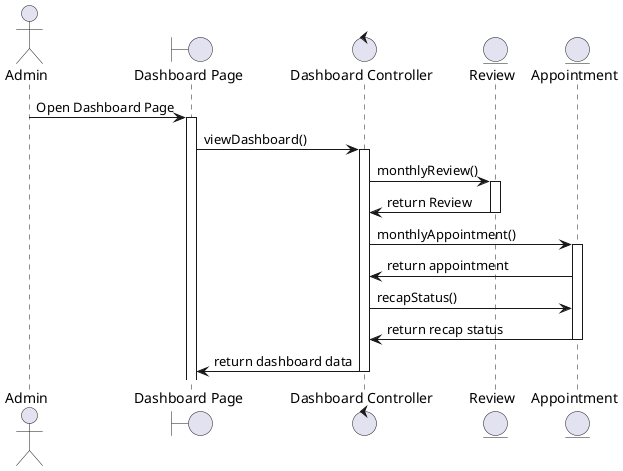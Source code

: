 @startuml

actor Admin
boundary "Dashboard Page" as DashboardPage 
boundary "Dashboard Page" as DashboardPage 
control "Dashboard Controller" as DashboardController
entity "Review" as Review
entity "Appointment" as Appointment


Admin -> DashboardPage : Open Dashboard Page
activate DashboardPage
DashboardPage -> DashboardController : viewDashboard()  
activate DashboardController
DashboardController -> Review : monthlyReview()
activate Review
Review -> DashboardController : return Review
deactivate Review
DashboardController -> Appointment : monthlyAppointment()
activate Appointment
Appointment -> DashboardController : return appointment
DashboardController -> Appointment : recapStatus()
Appointment -> DashboardController : return recap status
deactivate Appointment
DashboardController -> DashboardPage : return dashboard data
deactivate DashboardController

@enduml